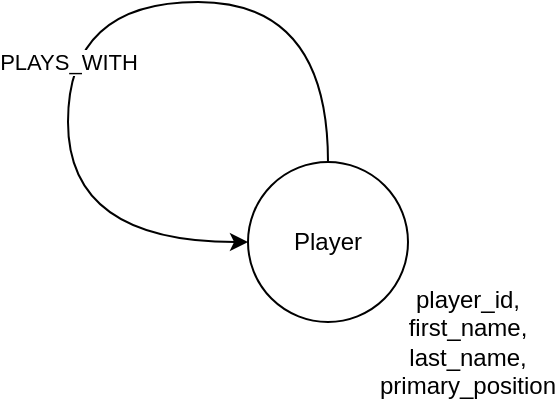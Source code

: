 <mxfile version="14.8.3" type="google"><diagram id="phj6k9bYuoat3fNv3DjA" name="Page-1"><mxGraphModel dx="1006" dy="685" grid="1" gridSize="10" guides="1" tooltips="1" connect="1" arrows="1" fold="1" page="1" pageScale="1" pageWidth="850" pageHeight="1100" math="0" shadow="0"><root><mxCell id="0"/><mxCell id="1" parent="0"/><mxCell id="SK8xROIxOks8GZEIaDqv-1" value="Player" style="ellipse;whiteSpace=wrap;html=1;aspect=fixed;" vertex="1" parent="1"><mxGeometry x="380" y="310" width="80" height="80" as="geometry"/></mxCell><mxCell id="SK8xROIxOks8GZEIaDqv-2" style="edgeStyle=orthogonalEdgeStyle;orthogonalLoop=1;jettySize=auto;html=1;entryX=0;entryY=0.5;entryDx=0;entryDy=0;curved=1;" edge="1" parent="1" source="SK8xROIxOks8GZEIaDqv-1" target="SK8xROIxOks8GZEIaDqv-1"><mxGeometry relative="1" as="geometry"><Array as="points"><mxPoint x="420" y="230"/><mxPoint x="290" y="230"/><mxPoint x="290" y="350"/></Array></mxGeometry></mxCell><mxCell id="SK8xROIxOks8GZEIaDqv-3" value="PLAYS_WITH" style="edgeLabel;html=1;align=center;verticalAlign=middle;resizable=0;points=[];" vertex="1" connectable="0" parent="SK8xROIxOks8GZEIaDqv-2"><mxGeometry x="-0.089" y="12" relative="1" as="geometry"><mxPoint x="-19" y="18" as="offset"/></mxGeometry></mxCell><mxCell id="SK8xROIxOks8GZEIaDqv-4" value="player_id,&lt;br&gt;first_name,&lt;br&gt;last_name,&lt;br&gt;primary_position" style="text;html=1;strokeColor=none;fillColor=none;align=center;verticalAlign=middle;whiteSpace=wrap;rounded=0;" vertex="1" parent="1"><mxGeometry x="470" y="390" width="40" height="20" as="geometry"/></mxCell></root></mxGraphModel></diagram></mxfile>